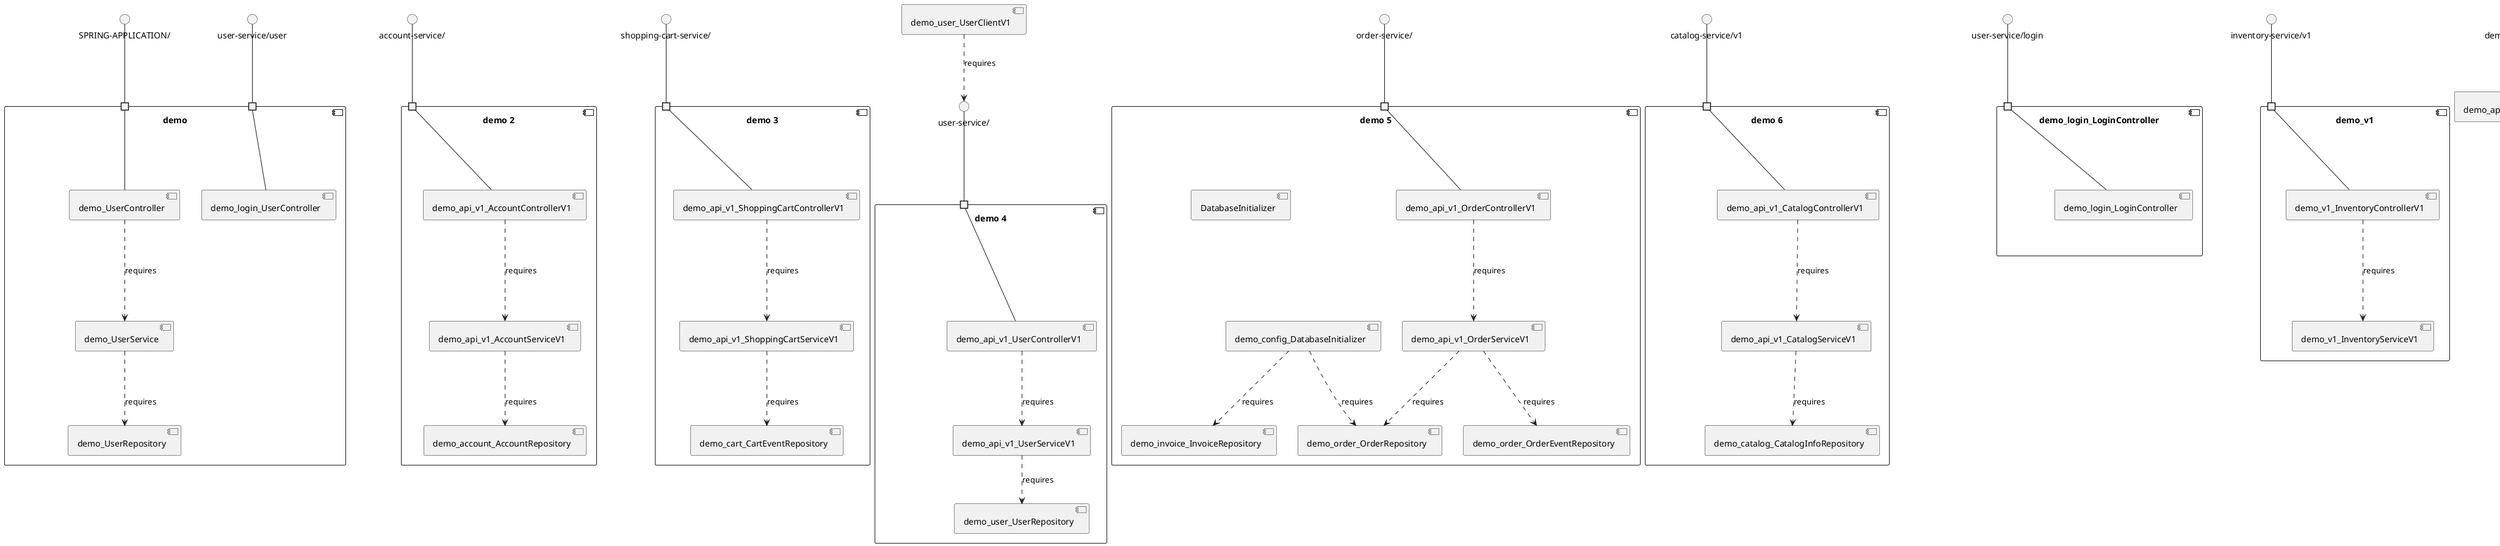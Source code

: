 @startuml
skinparam fixCircleLabelOverlapping true
skinparam componentStyle uml2
component "demo\n\n\n\n\n\n" {
[demo_UserRepository]
[demo_UserService]
[demo_UserController]
[demo_login_UserController]
portin " " as demo_requires_user_service_user
portin " " as demo_requires_SPRING_APPLICATION_
[demo_UserController]..>[demo_UserService] : requires
[demo_UserService]..>[demo_UserRepository] : requires
"demo_requires_SPRING_APPLICATION_"--[demo_UserController]
"demo_requires_user_service_user"--[demo_login_UserController]
}
interface "SPRING-APPLICATION/" as interface.SPRING_APPLICATION_
interface.SPRING_APPLICATION_--"demo_requires_SPRING_APPLICATION_"
interface "user-service/user" as interface.user_service_user
interface.user_service_user--"demo_requires_user_service_user"
component "demo 2\n\n\n\n\n\n" {
[demo_account_AccountRepository]
[demo_api_v1_AccountServiceV1]
[demo_api_v1_AccountControllerV1]
portin " " as demo_2_requires_account_service_
[demo_api_v1_AccountServiceV1]..>[demo_account_AccountRepository] : requires
[demo_api_v1_AccountControllerV1]..>[demo_api_v1_AccountServiceV1] : requires
"demo_2_requires_account_service_"--[demo_api_v1_AccountControllerV1]
}
interface "account-service/" as interface.account_service_
interface.account_service_--"demo_2_requires_account_service_"
component "demo 3\n\n\n\n\n\n" {
[demo_api_v1_ShoppingCartServiceV1]
[demo_cart_CartEventRepository]
[demo_api_v1_ShoppingCartControllerV1]
portin " " as demo_3_requires_shopping_cart_service_
[demo_api_v1_ShoppingCartServiceV1]..>[demo_cart_CartEventRepository] : requires
[demo_api_v1_ShoppingCartControllerV1]..>[demo_api_v1_ShoppingCartServiceV1] : requires
"demo_3_requires_shopping_cart_service_"--[demo_api_v1_ShoppingCartControllerV1]
}
interface "shopping-cart-service/" as interface.shopping_cart_service_
interface.shopping_cart_service_--"demo_3_requires_shopping_cart_service_"
component "demo 4\n\n\n\n\n\n" {
[demo_api_v1_UserServiceV1]
[demo_api_v1_UserControllerV1]
[demo_user_UserRepository]
portin " " as demo_4_requires_user_service_
[demo_api_v1_UserServiceV1]..>[demo_user_UserRepository] : requires
[demo_api_v1_UserControllerV1]..>[demo_api_v1_UserServiceV1] : requires
"demo_4_requires_user_service_"--[demo_api_v1_UserControllerV1]
}
interface "user-service/" as interface.user_service_
interface.user_service_--"demo_4_requires_user_service_"
component "demo 5\n\n\n\n\n\n" {
[demo_api_v1_OrderControllerV1]
[demo_order_OrderEventRepository]
[DatabaseInitializer]
[demo_config_DatabaseInitializer]
[demo_order_OrderRepository]
[demo_invoice_InvoiceRepository]
[demo_api_v1_OrderServiceV1]
portin " " as demo_5_requires_order_service_
[demo_config_DatabaseInitializer]..>[demo_order_OrderRepository] : requires
[demo_config_DatabaseInitializer]..>[demo_invoice_InvoiceRepository] : requires
[demo_api_v1_OrderServiceV1]..>[demo_order_OrderRepository] : requires
[demo_api_v1_OrderServiceV1]..>[demo_order_OrderEventRepository] : requires
[demo_api_v1_OrderControllerV1]..>[demo_api_v1_OrderServiceV1] : requires
"demo_5_requires_order_service_"--[demo_api_v1_OrderControllerV1]
}
interface "order-service/" as interface.order_service_
interface.order_service_--"demo_5_requires_order_service_"
component "demo 6\n\n\n\n\n\n" {
[demo_api_v1_CatalogServiceV1]
[demo_api_v1_CatalogControllerV1]
[demo_catalog_CatalogInfoRepository]
portin " " as demo_6_requires_catalog_service_v1
[demo_api_v1_CatalogServiceV1]..>[demo_catalog_CatalogInfoRepository] : requires
[demo_api_v1_CatalogControllerV1]..>[demo_api_v1_CatalogServiceV1] : requires
"demo_6_requires_catalog_service_v1"--[demo_api_v1_CatalogControllerV1]
}
interface "catalog-service/v1" as interface.catalog_service_v1
interface.catalog_service_v1--"demo_6_requires_catalog_service_v1"
component "demo_login_LoginController\n\n\n\n\n\n" {
[demo_login_LoginController]
portin " " as demo_login_LoginController_requires_user_service_login
"demo_login_LoginController_requires_user_service_login"--[demo_login_LoginController]
}
interface "user-service/login" as interface.user_service_login
interface.user_service_login--"demo_login_LoginController_requires_user_service_login"
component "demo_v1\n\n\n\n\n\n" {
[demo_v1_InventoryServiceV1]
[demo_v1_InventoryControllerV1]
portin " " as demo_v1_requires_inventory_service_v1
[demo_v1_InventoryControllerV1]..>[demo_v1_InventoryServiceV1] : requires
"demo_v1_requires_inventory_service_v1"--[demo_v1_InventoryControllerV1]
}
interface "inventory-service/v1" as interface.inventory_service_v1
interface.inventory_service_v1--"demo_v1_requires_inventory_service_v1"
interface "demo_api_v1_OAuth2RestTemplate$2" as interface.demo_api_v1_OAuth2RestTemplate_2
interface.demo_api_v1_OAuth2RestTemplate_2--[demo_api_v1_OAuth2RestTemplate_2_Provider]
interface "demo_api_v1_OAuth2RestTemplate$3" as interface.demo_api_v1_OAuth2RestTemplate_3
interface.demo_api_v1_OAuth2RestTemplate_3--[demo_api_v1_OAuth2RestTemplate_3_Provider]
interface "demo_api_v1_OAuth2RestTemplate" as interface.demo_api_v1_OAuth2RestTemplate
interface.demo_api_v1_OAuth2RestTemplate--[demo_api_v1_OAuth2RestTemplate_Provider]
interface "demo_api_v1_RestTemplate$2" as interface.demo_api_v1_RestTemplate_2
interface.demo_api_v1_RestTemplate_2--[demo_api_v1_RestTemplate_2_Provider]
interface "demo_api_v1_RestTemplate" as interface.demo_api_v1_RestTemplate
interface.demo_api_v1_RestTemplate--[demo_api_v1_RestTemplate_Provider]
interface "demo_inventory_InventoryRepository" as interface.demo_inventory_InventoryRepository
interface.demo_inventory_InventoryRepository--[demo_inventory_InventoryRepository_Provider]
interface "demo_login_AuthenticationManager" as interface.demo_login_AuthenticationManager
interface.demo_login_AuthenticationManager--[demo_login_AuthenticationManager_Provider]
interface "demo_login_ClientDetailsService" as interface.demo_login_ClientDetailsService
interface.demo_login_ClientDetailsService--[demo_login_ClientDetailsService_Provider]
interface "demo_login_HttpSessionSecurityContextRepository" as interface.demo_login_HttpSessionSecurityContextRepository
interface.demo_login_HttpSessionSecurityContextRepository--[demo_login_HttpSessionSecurityContextRepository_Provider]
interface "demo_product_ProductRepository" as interface.demo_product_ProductRepository
interface.demo_product_ProductRepository--[demo_product_ProductRepository_Provider]
interface "user-service/" as interface.user_service_
[demo_user_UserClientV1]..>interface.user_service_ : requires
interface "demo_v1_Session" as interface.demo_v1_Session
interface.demo_v1_Session--[demo_v1_Session_Provider]

@enduml
